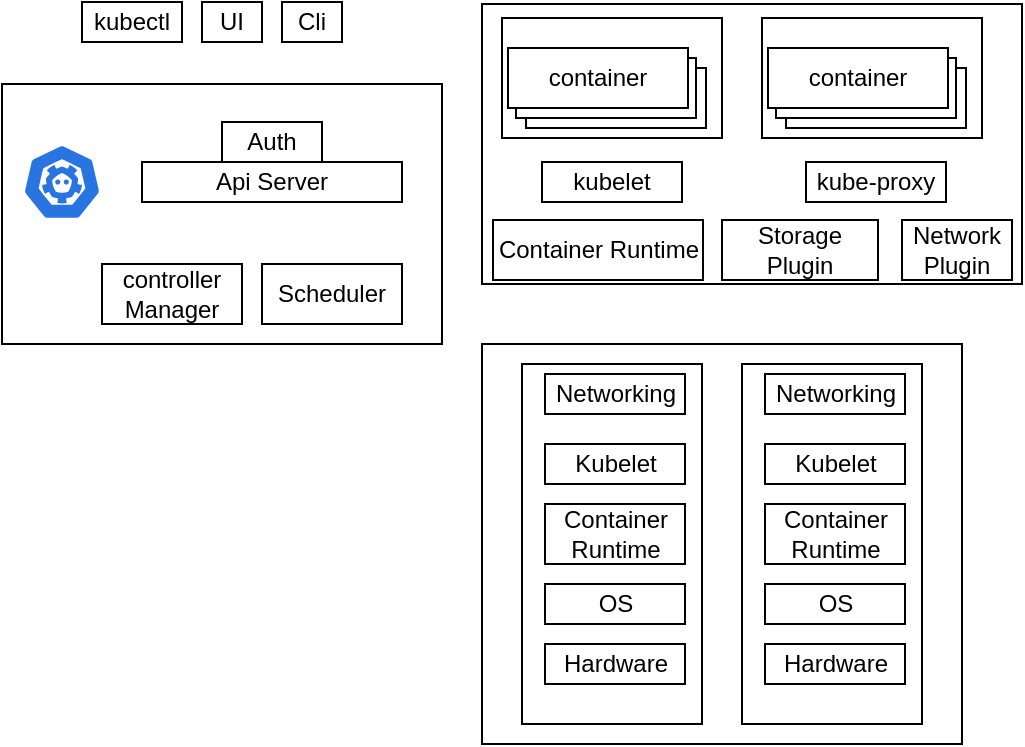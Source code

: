 <mxfile version="20.4.1" type="github">
  <diagram id="IndogpF814C0rhiB6may" name="Page-1">
    <mxGraphModel dx="815" dy="437" grid="1" gridSize="10" guides="1" tooltips="1" connect="1" arrows="1" fold="1" page="1" pageScale="1" pageWidth="850" pageHeight="1100" math="0" shadow="0">
      <root>
        <mxCell id="0" />
        <mxCell id="1" parent="0" />
        <mxCell id="WE2Rc9Y-2pUT0QXmq-oI-1" value="kubectl" style="rounded=0;whiteSpace=wrap;html=1;" vertex="1" parent="1">
          <mxGeometry x="80" y="69" width="50" height="20" as="geometry" />
        </mxCell>
        <mxCell id="WE2Rc9Y-2pUT0QXmq-oI-2" value="UI" style="rounded=0;whiteSpace=wrap;html=1;" vertex="1" parent="1">
          <mxGeometry x="140" y="69" width="30" height="20" as="geometry" />
        </mxCell>
        <mxCell id="WE2Rc9Y-2pUT0QXmq-oI-3" value="Cli" style="rounded=0;whiteSpace=wrap;html=1;" vertex="1" parent="1">
          <mxGeometry x="180" y="69" width="30" height="20" as="geometry" />
        </mxCell>
        <mxCell id="WE2Rc9Y-2pUT0QXmq-oI-4" value="" style="rounded=0;whiteSpace=wrap;html=1;" vertex="1" parent="1">
          <mxGeometry x="40" y="110" width="220" height="130" as="geometry" />
        </mxCell>
        <mxCell id="WE2Rc9Y-2pUT0QXmq-oI-5" value="Auth" style="rounded=0;whiteSpace=wrap;html=1;" vertex="1" parent="1">
          <mxGeometry x="150" y="129" width="50" height="20" as="geometry" />
        </mxCell>
        <mxCell id="WE2Rc9Y-2pUT0QXmq-oI-6" value="Api Server" style="rounded=0;whiteSpace=wrap;html=1;" vertex="1" parent="1">
          <mxGeometry x="110" y="149" width="130" height="20" as="geometry" />
        </mxCell>
        <mxCell id="WE2Rc9Y-2pUT0QXmq-oI-7" value="" style="sketch=0;html=1;dashed=0;whitespace=wrap;fillColor=#2875E2;strokeColor=#ffffff;points=[[0.005,0.63,0],[0.1,0.2,0],[0.9,0.2,0],[0.5,0,0],[0.995,0.63,0],[0.72,0.99,0],[0.5,1,0],[0.28,0.99,0]];shape=mxgraph.kubernetes.icon;prIcon=etcd" vertex="1" parent="1">
          <mxGeometry x="50" y="140" width="40" height="38" as="geometry" />
        </mxCell>
        <mxCell id="WE2Rc9Y-2pUT0QXmq-oI-8" value="controller Manager" style="rounded=0;whiteSpace=wrap;html=1;" vertex="1" parent="1">
          <mxGeometry x="90" y="200" width="70" height="30" as="geometry" />
        </mxCell>
        <mxCell id="WE2Rc9Y-2pUT0QXmq-oI-9" value="Scheduler" style="rounded=0;whiteSpace=wrap;html=1;" vertex="1" parent="1">
          <mxGeometry x="170" y="200" width="70" height="30" as="geometry" />
        </mxCell>
        <mxCell id="WE2Rc9Y-2pUT0QXmq-oI-10" value="" style="rounded=0;whiteSpace=wrap;html=1;" vertex="1" parent="1">
          <mxGeometry x="280" y="70" width="270" height="140" as="geometry" />
        </mxCell>
        <mxCell id="WE2Rc9Y-2pUT0QXmq-oI-11" value="kubelet" style="rounded=0;whiteSpace=wrap;html=1;" vertex="1" parent="1">
          <mxGeometry x="310" y="149" width="70" height="20" as="geometry" />
        </mxCell>
        <mxCell id="WE2Rc9Y-2pUT0QXmq-oI-12" value="kube-proxy" style="rounded=0;whiteSpace=wrap;html=1;" vertex="1" parent="1">
          <mxGeometry x="442" y="149" width="70" height="20" as="geometry" />
        </mxCell>
        <mxCell id="WE2Rc9Y-2pUT0QXmq-oI-13" value="" style="rounded=0;whiteSpace=wrap;html=1;" vertex="1" parent="1">
          <mxGeometry x="290" y="77" width="110" height="60" as="geometry" />
        </mxCell>
        <mxCell id="WE2Rc9Y-2pUT0QXmq-oI-14" value="container" style="rounded=0;whiteSpace=wrap;html=1;" vertex="1" parent="1">
          <mxGeometry x="302" y="102" width="90" height="30" as="geometry" />
        </mxCell>
        <mxCell id="WE2Rc9Y-2pUT0QXmq-oI-15" value="container" style="rounded=0;whiteSpace=wrap;html=1;" vertex="1" parent="1">
          <mxGeometry x="297" y="97" width="90" height="30" as="geometry" />
        </mxCell>
        <mxCell id="WE2Rc9Y-2pUT0QXmq-oI-16" value="container" style="rounded=0;whiteSpace=wrap;html=1;" vertex="1" parent="1">
          <mxGeometry x="293" y="92" width="90" height="30" as="geometry" />
        </mxCell>
        <mxCell id="WE2Rc9Y-2pUT0QXmq-oI-17" value="" style="rounded=0;whiteSpace=wrap;html=1;" vertex="1" parent="1">
          <mxGeometry x="420" y="77" width="110" height="60" as="geometry" />
        </mxCell>
        <mxCell id="WE2Rc9Y-2pUT0QXmq-oI-18" value="container" style="rounded=0;whiteSpace=wrap;html=1;" vertex="1" parent="1">
          <mxGeometry x="432" y="102" width="90" height="30" as="geometry" />
        </mxCell>
        <mxCell id="WE2Rc9Y-2pUT0QXmq-oI-19" value="container" style="rounded=0;whiteSpace=wrap;html=1;" vertex="1" parent="1">
          <mxGeometry x="427" y="97" width="90" height="30" as="geometry" />
        </mxCell>
        <mxCell id="WE2Rc9Y-2pUT0QXmq-oI-20" value="container" style="rounded=0;whiteSpace=wrap;html=1;" vertex="1" parent="1">
          <mxGeometry x="423" y="92" width="90" height="30" as="geometry" />
        </mxCell>
        <mxCell id="WE2Rc9Y-2pUT0QXmq-oI-21" value="Container Runtime" style="rounded=0;whiteSpace=wrap;html=1;" vertex="1" parent="1">
          <mxGeometry x="285.5" y="178" width="105" height="30" as="geometry" />
        </mxCell>
        <mxCell id="WE2Rc9Y-2pUT0QXmq-oI-22" value="Storage Plugin" style="rounded=0;whiteSpace=wrap;html=1;" vertex="1" parent="1">
          <mxGeometry x="400" y="178" width="78" height="30" as="geometry" />
        </mxCell>
        <mxCell id="WE2Rc9Y-2pUT0QXmq-oI-23" value="Network&lt;br&gt;Plugin" style="rounded=0;whiteSpace=wrap;html=1;" vertex="1" parent="1">
          <mxGeometry x="490" y="178" width="55" height="30" as="geometry" />
        </mxCell>
        <mxCell id="WE2Rc9Y-2pUT0QXmq-oI-24" value="" style="rounded=0;whiteSpace=wrap;html=1;" vertex="1" parent="1">
          <mxGeometry x="280" y="240" width="240" height="200" as="geometry" />
        </mxCell>
        <mxCell id="WE2Rc9Y-2pUT0QXmq-oI-25" value="" style="rounded=0;whiteSpace=wrap;html=1;" vertex="1" parent="1">
          <mxGeometry x="300" y="250" width="90" height="180" as="geometry" />
        </mxCell>
        <mxCell id="WE2Rc9Y-2pUT0QXmq-oI-26" value="Networking" style="rounded=0;whiteSpace=wrap;html=1;" vertex="1" parent="1">
          <mxGeometry x="311.5" y="255" width="70" height="20" as="geometry" />
        </mxCell>
        <mxCell id="WE2Rc9Y-2pUT0QXmq-oI-27" value="Kubelet" style="rounded=0;whiteSpace=wrap;html=1;" vertex="1" parent="1">
          <mxGeometry x="311.5" y="290" width="70" height="20" as="geometry" />
        </mxCell>
        <mxCell id="WE2Rc9Y-2pUT0QXmq-oI-28" value="Container Runtime" style="rounded=0;whiteSpace=wrap;html=1;" vertex="1" parent="1">
          <mxGeometry x="311.5" y="320" width="70" height="30" as="geometry" />
        </mxCell>
        <mxCell id="WE2Rc9Y-2pUT0QXmq-oI-29" value="OS" style="rounded=0;whiteSpace=wrap;html=1;" vertex="1" parent="1">
          <mxGeometry x="311.5" y="360" width="70" height="20" as="geometry" />
        </mxCell>
        <mxCell id="WE2Rc9Y-2pUT0QXmq-oI-30" value="Hardware" style="rounded=0;whiteSpace=wrap;html=1;" vertex="1" parent="1">
          <mxGeometry x="311.5" y="390" width="70" height="20" as="geometry" />
        </mxCell>
        <mxCell id="WE2Rc9Y-2pUT0QXmq-oI-31" value="" style="rounded=0;whiteSpace=wrap;html=1;" vertex="1" parent="1">
          <mxGeometry x="410" y="250" width="90" height="180" as="geometry" />
        </mxCell>
        <mxCell id="WE2Rc9Y-2pUT0QXmq-oI-32" value="Networking" style="rounded=0;whiteSpace=wrap;html=1;" vertex="1" parent="1">
          <mxGeometry x="421.5" y="255" width="70" height="20" as="geometry" />
        </mxCell>
        <mxCell id="WE2Rc9Y-2pUT0QXmq-oI-33" value="Kubelet" style="rounded=0;whiteSpace=wrap;html=1;" vertex="1" parent="1">
          <mxGeometry x="421.5" y="290" width="70" height="20" as="geometry" />
        </mxCell>
        <mxCell id="WE2Rc9Y-2pUT0QXmq-oI-34" value="Container Runtime" style="rounded=0;whiteSpace=wrap;html=1;" vertex="1" parent="1">
          <mxGeometry x="421.5" y="320" width="70" height="30" as="geometry" />
        </mxCell>
        <mxCell id="WE2Rc9Y-2pUT0QXmq-oI-35" value="OS" style="rounded=0;whiteSpace=wrap;html=1;" vertex="1" parent="1">
          <mxGeometry x="421.5" y="360" width="70" height="20" as="geometry" />
        </mxCell>
        <mxCell id="WE2Rc9Y-2pUT0QXmq-oI-36" value="Hardware" style="rounded=0;whiteSpace=wrap;html=1;" vertex="1" parent="1">
          <mxGeometry x="421.5" y="390" width="70" height="20" as="geometry" />
        </mxCell>
      </root>
    </mxGraphModel>
  </diagram>
</mxfile>
